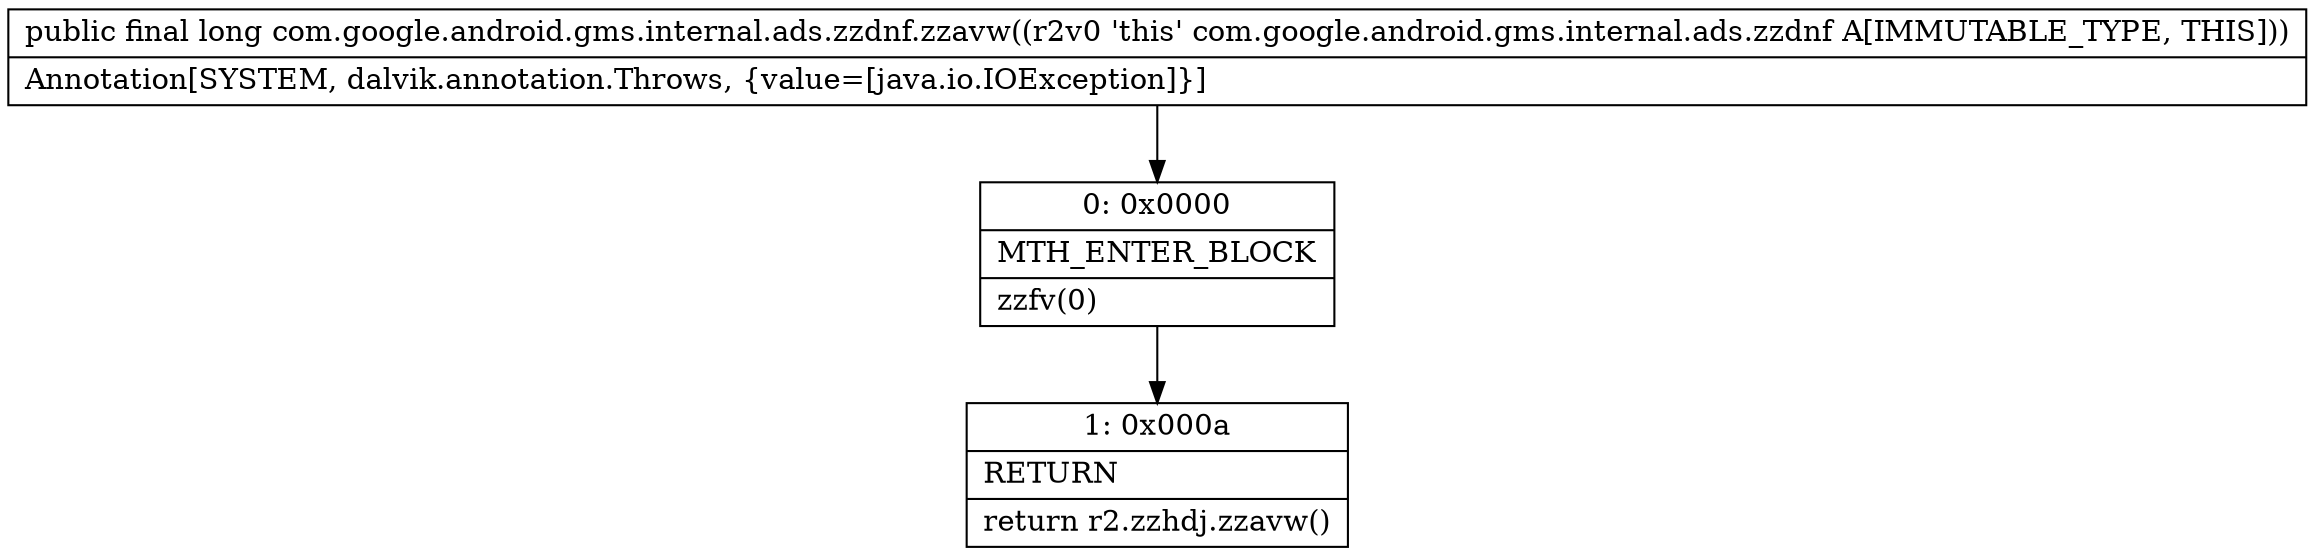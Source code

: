 digraph "CFG forcom.google.android.gms.internal.ads.zzdnf.zzavw()J" {
Node_0 [shape=record,label="{0\:\ 0x0000|MTH_ENTER_BLOCK\l|zzfv(0)\l}"];
Node_1 [shape=record,label="{1\:\ 0x000a|RETURN\l|return r2.zzhdj.zzavw()\l}"];
MethodNode[shape=record,label="{public final long com.google.android.gms.internal.ads.zzdnf.zzavw((r2v0 'this' com.google.android.gms.internal.ads.zzdnf A[IMMUTABLE_TYPE, THIS]))  | Annotation[SYSTEM, dalvik.annotation.Throws, \{value=[java.io.IOException]\}]\l}"];
MethodNode -> Node_0;
Node_0 -> Node_1;
}

